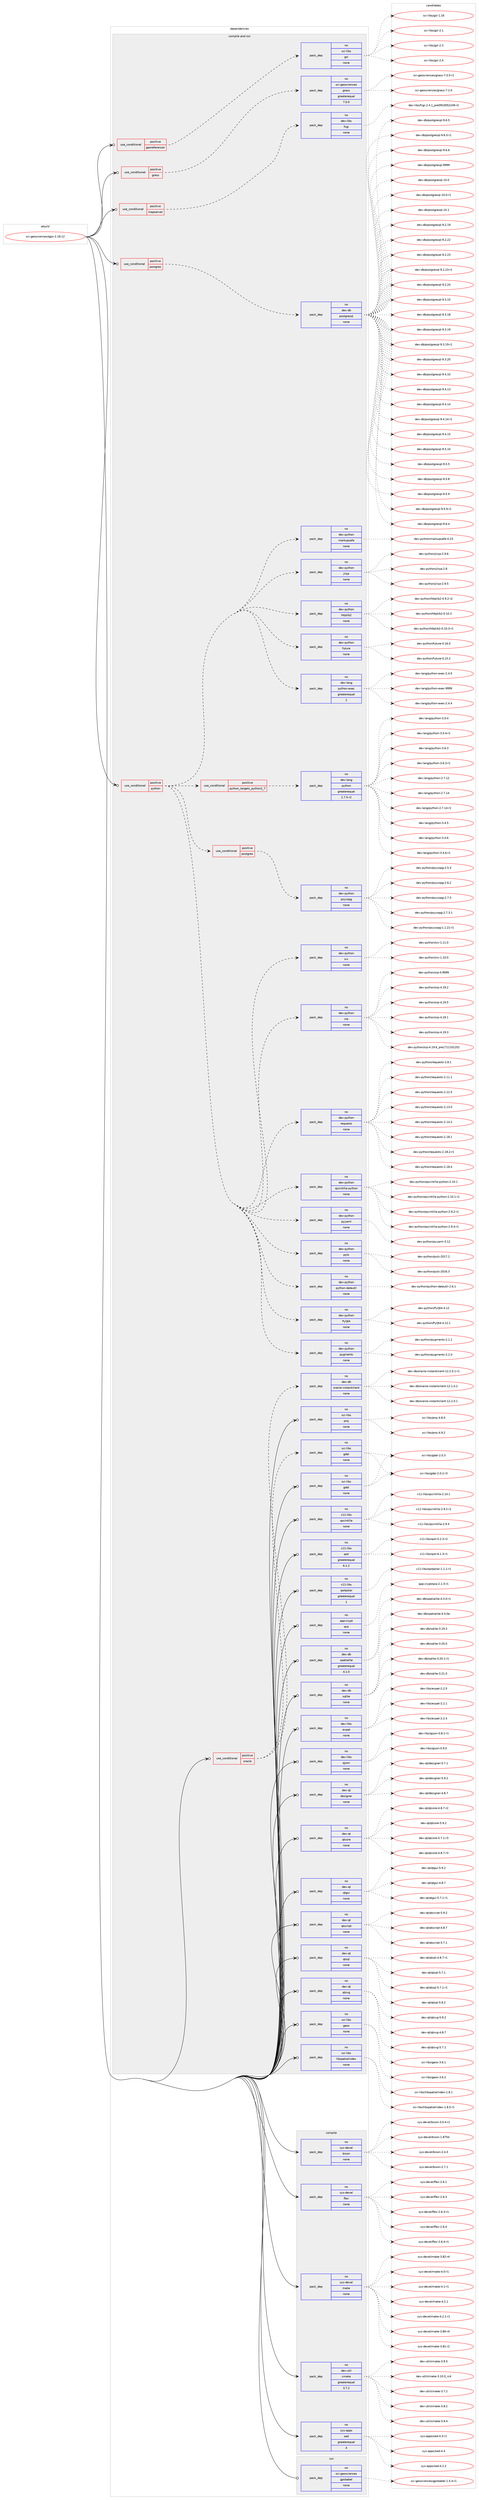 digraph prolog {

# *************
# Graph options
# *************

newrank=true;
concentrate=true;
compound=true;
graph [rankdir=LR,fontname=Helvetica,fontsize=10,ranksep=1.5];#, ranksep=2.5, nodesep=0.2];
edge  [arrowhead=vee];
node  [fontname=Helvetica,fontsize=10];

# **********
# The ebuild
# **********

subgraph cluster_leftcol {
color=gray;
rank=same;
label=<<i>ebuild</i>>;
id [label="sci-geosciences/qgis-2.18.12", color=red, width=4, href="../sci-geosciences/qgis-2.18.12.svg"];
}

# ****************
# The dependencies
# ****************

subgraph cluster_midcol {
color=gray;
label=<<i>dependencies</i>>;
subgraph cluster_compile {
fillcolor="#eeeeee";
style=filled;
label=<<i>compile</i>>;
subgraph pack1324 {
dependency1831 [label=<<TABLE BORDER="0" CELLBORDER="1" CELLSPACING="0" CELLPADDING="4" WIDTH="220"><TR><TD ROWSPAN="6" CELLPADDING="30">pack_dep</TD></TR><TR><TD WIDTH="110">no</TD></TR><TR><TD>dev-util</TD></TR><TR><TD>cmake</TD></TR><TR><TD>greaterequal</TD></TR><TR><TD>3.7.2</TD></TR></TABLE>>, shape=none, color=blue];
}
id:e -> dependency1831:w [weight=20,style="solid",arrowhead="vee"];
subgraph pack1325 {
dependency1832 [label=<<TABLE BORDER="0" CELLBORDER="1" CELLSPACING="0" CELLPADDING="4" WIDTH="220"><TR><TD ROWSPAN="6" CELLPADDING="30">pack_dep</TD></TR><TR><TD WIDTH="110">no</TD></TR><TR><TD>sys-apps</TD></TR><TR><TD>sed</TD></TR><TR><TD>greaterequal</TD></TR><TR><TD>4</TD></TR></TABLE>>, shape=none, color=blue];
}
id:e -> dependency1832:w [weight=20,style="solid",arrowhead="vee"];
subgraph pack1326 {
dependency1833 [label=<<TABLE BORDER="0" CELLBORDER="1" CELLSPACING="0" CELLPADDING="4" WIDTH="220"><TR><TD ROWSPAN="6" CELLPADDING="30">pack_dep</TD></TR><TR><TD WIDTH="110">no</TD></TR><TR><TD>sys-devel</TD></TR><TR><TD>bison</TD></TR><TR><TD>none</TD></TR><TR><TD></TD></TR></TABLE>>, shape=none, color=blue];
}
id:e -> dependency1833:w [weight=20,style="solid",arrowhead="vee"];
subgraph pack1327 {
dependency1834 [label=<<TABLE BORDER="0" CELLBORDER="1" CELLSPACING="0" CELLPADDING="4" WIDTH="220"><TR><TD ROWSPAN="6" CELLPADDING="30">pack_dep</TD></TR><TR><TD WIDTH="110">no</TD></TR><TR><TD>sys-devel</TD></TR><TR><TD>flex</TD></TR><TR><TD>none</TD></TR><TR><TD></TD></TR></TABLE>>, shape=none, color=blue];
}
id:e -> dependency1834:w [weight=20,style="solid",arrowhead="vee"];
subgraph pack1328 {
dependency1835 [label=<<TABLE BORDER="0" CELLBORDER="1" CELLSPACING="0" CELLPADDING="4" WIDTH="220"><TR><TD ROWSPAN="6" CELLPADDING="30">pack_dep</TD></TR><TR><TD WIDTH="110">no</TD></TR><TR><TD>sys-devel</TD></TR><TR><TD>make</TD></TR><TR><TD>none</TD></TR><TR><TD></TD></TR></TABLE>>, shape=none, color=blue];
}
id:e -> dependency1835:w [weight=20,style="solid",arrowhead="vee"];
}
subgraph cluster_compileandrun {
fillcolor="#eeeeee";
style=filled;
label=<<i>compile and run</i>>;
subgraph cond488 {
dependency1836 [label=<<TABLE BORDER="0" CELLBORDER="1" CELLSPACING="0" CELLPADDING="4"><TR><TD ROWSPAN="3" CELLPADDING="10">use_conditional</TD></TR><TR><TD>positive</TD></TR><TR><TD>georeferencer</TD></TR></TABLE>>, shape=none, color=red];
subgraph pack1329 {
dependency1837 [label=<<TABLE BORDER="0" CELLBORDER="1" CELLSPACING="0" CELLPADDING="4" WIDTH="220"><TR><TD ROWSPAN="6" CELLPADDING="30">pack_dep</TD></TR><TR><TD WIDTH="110">no</TD></TR><TR><TD>sci-libs</TD></TR><TR><TD>gsl</TD></TR><TR><TD>none</TD></TR><TR><TD></TD></TR></TABLE>>, shape=none, color=blue];
}
dependency1836:e -> dependency1837:w [weight=20,style="dashed",arrowhead="vee"];
}
id:e -> dependency1836:w [weight=20,style="solid",arrowhead="odotvee"];
subgraph cond489 {
dependency1838 [label=<<TABLE BORDER="0" CELLBORDER="1" CELLSPACING="0" CELLPADDING="4"><TR><TD ROWSPAN="3" CELLPADDING="10">use_conditional</TD></TR><TR><TD>positive</TD></TR><TR><TD>grass</TD></TR></TABLE>>, shape=none, color=red];
subgraph pack1330 {
dependency1839 [label=<<TABLE BORDER="0" CELLBORDER="1" CELLSPACING="0" CELLPADDING="4" WIDTH="220"><TR><TD ROWSPAN="6" CELLPADDING="30">pack_dep</TD></TR><TR><TD WIDTH="110">no</TD></TR><TR><TD>sci-geosciences</TD></TR><TR><TD>grass</TD></TR><TR><TD>greaterequal</TD></TR><TR><TD>7.0.0</TD></TR></TABLE>>, shape=none, color=blue];
}
dependency1838:e -> dependency1839:w [weight=20,style="dashed",arrowhead="vee"];
}
id:e -> dependency1838:w [weight=20,style="solid",arrowhead="odotvee"];
subgraph cond490 {
dependency1840 [label=<<TABLE BORDER="0" CELLBORDER="1" CELLSPACING="0" CELLPADDING="4"><TR><TD ROWSPAN="3" CELLPADDING="10">use_conditional</TD></TR><TR><TD>positive</TD></TR><TR><TD>mapserver</TD></TR></TABLE>>, shape=none, color=red];
subgraph pack1331 {
dependency1841 [label=<<TABLE BORDER="0" CELLBORDER="1" CELLSPACING="0" CELLPADDING="4" WIDTH="220"><TR><TD ROWSPAN="6" CELLPADDING="30">pack_dep</TD></TR><TR><TD WIDTH="110">no</TD></TR><TR><TD>dev-libs</TD></TR><TR><TD>fcgi</TD></TR><TR><TD>none</TD></TR><TR><TD></TD></TR></TABLE>>, shape=none, color=blue];
}
dependency1840:e -> dependency1841:w [weight=20,style="dashed",arrowhead="vee"];
}
id:e -> dependency1840:w [weight=20,style="solid",arrowhead="odotvee"];
subgraph cond491 {
dependency1842 [label=<<TABLE BORDER="0" CELLBORDER="1" CELLSPACING="0" CELLPADDING="4"><TR><TD ROWSPAN="3" CELLPADDING="10">use_conditional</TD></TR><TR><TD>positive</TD></TR><TR><TD>oracle</TD></TR></TABLE>>, shape=none, color=red];
subgraph pack1332 {
dependency1843 [label=<<TABLE BORDER="0" CELLBORDER="1" CELLSPACING="0" CELLPADDING="4" WIDTH="220"><TR><TD ROWSPAN="6" CELLPADDING="30">pack_dep</TD></TR><TR><TD WIDTH="110">no</TD></TR><TR><TD>dev-db</TD></TR><TR><TD>oracle-instantclient</TD></TR><TR><TD>none</TD></TR><TR><TD></TD></TR></TABLE>>, shape=none, color=blue];
}
dependency1842:e -> dependency1843:w [weight=20,style="dashed",arrowhead="vee"];
subgraph pack1333 {
dependency1844 [label=<<TABLE BORDER="0" CELLBORDER="1" CELLSPACING="0" CELLPADDING="4" WIDTH="220"><TR><TD ROWSPAN="6" CELLPADDING="30">pack_dep</TD></TR><TR><TD WIDTH="110">no</TD></TR><TR><TD>sci-libs</TD></TR><TR><TD>gdal</TD></TR><TR><TD>none</TD></TR><TR><TD></TD></TR></TABLE>>, shape=none, color=blue];
}
dependency1842:e -> dependency1844:w [weight=20,style="dashed",arrowhead="vee"];
}
id:e -> dependency1842:w [weight=20,style="solid",arrowhead="odotvee"];
subgraph cond492 {
dependency1845 [label=<<TABLE BORDER="0" CELLBORDER="1" CELLSPACING="0" CELLPADDING="4"><TR><TD ROWSPAN="3" CELLPADDING="10">use_conditional</TD></TR><TR><TD>positive</TD></TR><TR><TD>postgres</TD></TR></TABLE>>, shape=none, color=red];
subgraph pack1334 {
dependency1846 [label=<<TABLE BORDER="0" CELLBORDER="1" CELLSPACING="0" CELLPADDING="4" WIDTH="220"><TR><TD ROWSPAN="6" CELLPADDING="30">pack_dep</TD></TR><TR><TD WIDTH="110">no</TD></TR><TR><TD>dev-db</TD></TR><TR><TD>postgresql</TD></TR><TR><TD>none</TD></TR><TR><TD></TD></TR></TABLE>>, shape=none, color=blue];
}
dependency1845:e -> dependency1846:w [weight=20,style="dashed",arrowhead="vee"];
}
id:e -> dependency1845:w [weight=20,style="solid",arrowhead="odotvee"];
subgraph cond493 {
dependency1847 [label=<<TABLE BORDER="0" CELLBORDER="1" CELLSPACING="0" CELLPADDING="4"><TR><TD ROWSPAN="3" CELLPADDING="10">use_conditional</TD></TR><TR><TD>positive</TD></TR><TR><TD>python</TD></TR></TABLE>>, shape=none, color=red];
subgraph cond494 {
dependency1848 [label=<<TABLE BORDER="0" CELLBORDER="1" CELLSPACING="0" CELLPADDING="4"><TR><TD ROWSPAN="3" CELLPADDING="10">use_conditional</TD></TR><TR><TD>positive</TD></TR><TR><TD>python_targets_python2_7</TD></TR></TABLE>>, shape=none, color=red];
subgraph pack1335 {
dependency1849 [label=<<TABLE BORDER="0" CELLBORDER="1" CELLSPACING="0" CELLPADDING="4" WIDTH="220"><TR><TD ROWSPAN="6" CELLPADDING="30">pack_dep</TD></TR><TR><TD WIDTH="110">no</TD></TR><TR><TD>dev-lang</TD></TR><TR><TD>python</TD></TR><TR><TD>greaterequal</TD></TR><TR><TD>2.7.5-r2</TD></TR></TABLE>>, shape=none, color=blue];
}
dependency1848:e -> dependency1849:w [weight=20,style="dashed",arrowhead="vee"];
}
dependency1847:e -> dependency1848:w [weight=20,style="dashed",arrowhead="vee"];
subgraph pack1336 {
dependency1850 [label=<<TABLE BORDER="0" CELLBORDER="1" CELLSPACING="0" CELLPADDING="4" WIDTH="220"><TR><TD ROWSPAN="6" CELLPADDING="30">pack_dep</TD></TR><TR><TD WIDTH="110">no</TD></TR><TR><TD>dev-lang</TD></TR><TR><TD>python-exec</TD></TR><TR><TD>greaterequal</TD></TR><TR><TD>2</TD></TR></TABLE>>, shape=none, color=blue];
}
dependency1847:e -> dependency1850:w [weight=20,style="dashed",arrowhead="vee"];
subgraph pack1337 {
dependency1851 [label=<<TABLE BORDER="0" CELLBORDER="1" CELLSPACING="0" CELLPADDING="4" WIDTH="220"><TR><TD ROWSPAN="6" CELLPADDING="30">pack_dep</TD></TR><TR><TD WIDTH="110">no</TD></TR><TR><TD>dev-python</TD></TR><TR><TD>future</TD></TR><TR><TD>none</TD></TR><TR><TD></TD></TR></TABLE>>, shape=none, color=blue];
}
dependency1847:e -> dependency1851:w [weight=20,style="dashed",arrowhead="vee"];
subgraph pack1338 {
dependency1852 [label=<<TABLE BORDER="0" CELLBORDER="1" CELLSPACING="0" CELLPADDING="4" WIDTH="220"><TR><TD ROWSPAN="6" CELLPADDING="30">pack_dep</TD></TR><TR><TD WIDTH="110">no</TD></TR><TR><TD>dev-python</TD></TR><TR><TD>httplib2</TD></TR><TR><TD>none</TD></TR><TR><TD></TD></TR></TABLE>>, shape=none, color=blue];
}
dependency1847:e -> dependency1852:w [weight=20,style="dashed",arrowhead="vee"];
subgraph pack1339 {
dependency1853 [label=<<TABLE BORDER="0" CELLBORDER="1" CELLSPACING="0" CELLPADDING="4" WIDTH="220"><TR><TD ROWSPAN="6" CELLPADDING="30">pack_dep</TD></TR><TR><TD WIDTH="110">no</TD></TR><TR><TD>dev-python</TD></TR><TR><TD>jinja</TD></TR><TR><TD>none</TD></TR><TR><TD></TD></TR></TABLE>>, shape=none, color=blue];
}
dependency1847:e -> dependency1853:w [weight=20,style="dashed",arrowhead="vee"];
subgraph pack1340 {
dependency1854 [label=<<TABLE BORDER="0" CELLBORDER="1" CELLSPACING="0" CELLPADDING="4" WIDTH="220"><TR><TD ROWSPAN="6" CELLPADDING="30">pack_dep</TD></TR><TR><TD WIDTH="110">no</TD></TR><TR><TD>dev-python</TD></TR><TR><TD>markupsafe</TD></TR><TR><TD>none</TD></TR><TR><TD></TD></TR></TABLE>>, shape=none, color=blue];
}
dependency1847:e -> dependency1854:w [weight=20,style="dashed",arrowhead="vee"];
subgraph pack1341 {
dependency1855 [label=<<TABLE BORDER="0" CELLBORDER="1" CELLSPACING="0" CELLPADDING="4" WIDTH="220"><TR><TD ROWSPAN="6" CELLPADDING="30">pack_dep</TD></TR><TR><TD WIDTH="110">no</TD></TR><TR><TD>dev-python</TD></TR><TR><TD>pygments</TD></TR><TR><TD>none</TD></TR><TR><TD></TD></TR></TABLE>>, shape=none, color=blue];
}
dependency1847:e -> dependency1855:w [weight=20,style="dashed",arrowhead="vee"];
subgraph pack1342 {
dependency1856 [label=<<TABLE BORDER="0" CELLBORDER="1" CELLSPACING="0" CELLPADDING="4" WIDTH="220"><TR><TD ROWSPAN="6" CELLPADDING="30">pack_dep</TD></TR><TR><TD WIDTH="110">no</TD></TR><TR><TD>dev-python</TD></TR><TR><TD>PyQt4</TD></TR><TR><TD>none</TD></TR><TR><TD></TD></TR></TABLE>>, shape=none, color=blue];
}
dependency1847:e -> dependency1856:w [weight=20,style="dashed",arrowhead="vee"];
subgraph pack1343 {
dependency1857 [label=<<TABLE BORDER="0" CELLBORDER="1" CELLSPACING="0" CELLPADDING="4" WIDTH="220"><TR><TD ROWSPAN="6" CELLPADDING="30">pack_dep</TD></TR><TR><TD WIDTH="110">no</TD></TR><TR><TD>dev-python</TD></TR><TR><TD>python-dateutil</TD></TR><TR><TD>none</TD></TR><TR><TD></TD></TR></TABLE>>, shape=none, color=blue];
}
dependency1847:e -> dependency1857:w [weight=20,style="dashed",arrowhead="vee"];
subgraph pack1344 {
dependency1858 [label=<<TABLE BORDER="0" CELLBORDER="1" CELLSPACING="0" CELLPADDING="4" WIDTH="220"><TR><TD ROWSPAN="6" CELLPADDING="30">pack_dep</TD></TR><TR><TD WIDTH="110">no</TD></TR><TR><TD>dev-python</TD></TR><TR><TD>pytz</TD></TR><TR><TD>none</TD></TR><TR><TD></TD></TR></TABLE>>, shape=none, color=blue];
}
dependency1847:e -> dependency1858:w [weight=20,style="dashed",arrowhead="vee"];
subgraph pack1345 {
dependency1859 [label=<<TABLE BORDER="0" CELLBORDER="1" CELLSPACING="0" CELLPADDING="4" WIDTH="220"><TR><TD ROWSPAN="6" CELLPADDING="30">pack_dep</TD></TR><TR><TD WIDTH="110">no</TD></TR><TR><TD>dev-python</TD></TR><TR><TD>pyyaml</TD></TR><TR><TD>none</TD></TR><TR><TD></TD></TR></TABLE>>, shape=none, color=blue];
}
dependency1847:e -> dependency1859:w [weight=20,style="dashed",arrowhead="vee"];
subgraph pack1346 {
dependency1860 [label=<<TABLE BORDER="0" CELLBORDER="1" CELLSPACING="0" CELLPADDING="4" WIDTH="220"><TR><TD ROWSPAN="6" CELLPADDING="30">pack_dep</TD></TR><TR><TD WIDTH="110">no</TD></TR><TR><TD>dev-python</TD></TR><TR><TD>qscintilla-python</TD></TR><TR><TD>none</TD></TR><TR><TD></TD></TR></TABLE>>, shape=none, color=blue];
}
dependency1847:e -> dependency1860:w [weight=20,style="dashed",arrowhead="vee"];
subgraph pack1347 {
dependency1861 [label=<<TABLE BORDER="0" CELLBORDER="1" CELLSPACING="0" CELLPADDING="4" WIDTH="220"><TR><TD ROWSPAN="6" CELLPADDING="30">pack_dep</TD></TR><TR><TD WIDTH="110">no</TD></TR><TR><TD>dev-python</TD></TR><TR><TD>requests</TD></TR><TR><TD>none</TD></TR><TR><TD></TD></TR></TABLE>>, shape=none, color=blue];
}
dependency1847:e -> dependency1861:w [weight=20,style="dashed",arrowhead="vee"];
subgraph pack1348 {
dependency1862 [label=<<TABLE BORDER="0" CELLBORDER="1" CELLSPACING="0" CELLPADDING="4" WIDTH="220"><TR><TD ROWSPAN="6" CELLPADDING="30">pack_dep</TD></TR><TR><TD WIDTH="110">no</TD></TR><TR><TD>dev-python</TD></TR><TR><TD>sip</TD></TR><TR><TD>none</TD></TR><TR><TD></TD></TR></TABLE>>, shape=none, color=blue];
}
dependency1847:e -> dependency1862:w [weight=20,style="dashed",arrowhead="vee"];
subgraph pack1349 {
dependency1863 [label=<<TABLE BORDER="0" CELLBORDER="1" CELLSPACING="0" CELLPADDING="4" WIDTH="220"><TR><TD ROWSPAN="6" CELLPADDING="30">pack_dep</TD></TR><TR><TD WIDTH="110">no</TD></TR><TR><TD>dev-python</TD></TR><TR><TD>six</TD></TR><TR><TD>none</TD></TR><TR><TD></TD></TR></TABLE>>, shape=none, color=blue];
}
dependency1847:e -> dependency1863:w [weight=20,style="dashed",arrowhead="vee"];
subgraph cond495 {
dependency1864 [label=<<TABLE BORDER="0" CELLBORDER="1" CELLSPACING="0" CELLPADDING="4"><TR><TD ROWSPAN="3" CELLPADDING="10">use_conditional</TD></TR><TR><TD>positive</TD></TR><TR><TD>postgres</TD></TR></TABLE>>, shape=none, color=red];
subgraph pack1350 {
dependency1865 [label=<<TABLE BORDER="0" CELLBORDER="1" CELLSPACING="0" CELLPADDING="4" WIDTH="220"><TR><TD ROWSPAN="6" CELLPADDING="30">pack_dep</TD></TR><TR><TD WIDTH="110">no</TD></TR><TR><TD>dev-python</TD></TR><TR><TD>psycopg</TD></TR><TR><TD>none</TD></TR><TR><TD></TD></TR></TABLE>>, shape=none, color=blue];
}
dependency1864:e -> dependency1865:w [weight=20,style="dashed",arrowhead="vee"];
}
dependency1847:e -> dependency1864:w [weight=20,style="dashed",arrowhead="vee"];
}
id:e -> dependency1847:w [weight=20,style="solid",arrowhead="odotvee"];
subgraph pack1351 {
dependency1866 [label=<<TABLE BORDER="0" CELLBORDER="1" CELLSPACING="0" CELLPADDING="4" WIDTH="220"><TR><TD ROWSPAN="6" CELLPADDING="30">pack_dep</TD></TR><TR><TD WIDTH="110">no</TD></TR><TR><TD>app-crypt</TD></TR><TR><TD>qca</TD></TR><TR><TD>none</TD></TR><TR><TD></TD></TR></TABLE>>, shape=none, color=blue];
}
id:e -> dependency1866:w [weight=20,style="solid",arrowhead="odotvee"];
subgraph pack1352 {
dependency1867 [label=<<TABLE BORDER="0" CELLBORDER="1" CELLSPACING="0" CELLPADDING="4" WIDTH="220"><TR><TD ROWSPAN="6" CELLPADDING="30">pack_dep</TD></TR><TR><TD WIDTH="110">no</TD></TR><TR><TD>dev-db</TD></TR><TR><TD>spatialite</TD></TR><TR><TD>greaterequal</TD></TR><TR><TD>4.1.0</TD></TR></TABLE>>, shape=none, color=blue];
}
id:e -> dependency1867:w [weight=20,style="solid",arrowhead="odotvee"];
subgraph pack1353 {
dependency1868 [label=<<TABLE BORDER="0" CELLBORDER="1" CELLSPACING="0" CELLPADDING="4" WIDTH="220"><TR><TD ROWSPAN="6" CELLPADDING="30">pack_dep</TD></TR><TR><TD WIDTH="110">no</TD></TR><TR><TD>dev-db</TD></TR><TR><TD>sqlite</TD></TR><TR><TD>none</TD></TR><TR><TD></TD></TR></TABLE>>, shape=none, color=blue];
}
id:e -> dependency1868:w [weight=20,style="solid",arrowhead="odotvee"];
subgraph pack1354 {
dependency1869 [label=<<TABLE BORDER="0" CELLBORDER="1" CELLSPACING="0" CELLPADDING="4" WIDTH="220"><TR><TD ROWSPAN="6" CELLPADDING="30">pack_dep</TD></TR><TR><TD WIDTH="110">no</TD></TR><TR><TD>dev-libs</TD></TR><TR><TD>expat</TD></TR><TR><TD>none</TD></TR><TR><TD></TD></TR></TABLE>>, shape=none, color=blue];
}
id:e -> dependency1869:w [weight=20,style="solid",arrowhead="odotvee"];
subgraph pack1355 {
dependency1870 [label=<<TABLE BORDER="0" CELLBORDER="1" CELLSPACING="0" CELLPADDING="4" WIDTH="220"><TR><TD ROWSPAN="6" CELLPADDING="30">pack_dep</TD></TR><TR><TD WIDTH="110">no</TD></TR><TR><TD>dev-libs</TD></TR><TR><TD>qjson</TD></TR><TR><TD>none</TD></TR><TR><TD></TD></TR></TABLE>>, shape=none, color=blue];
}
id:e -> dependency1870:w [weight=20,style="solid",arrowhead="odotvee"];
subgraph pack1356 {
dependency1871 [label=<<TABLE BORDER="0" CELLBORDER="1" CELLSPACING="0" CELLPADDING="4" WIDTH="220"><TR><TD ROWSPAN="6" CELLPADDING="30">pack_dep</TD></TR><TR><TD WIDTH="110">no</TD></TR><TR><TD>dev-qt</TD></TR><TR><TD>designer</TD></TR><TR><TD>none</TD></TR><TR><TD></TD></TR></TABLE>>, shape=none, color=blue];
}
id:e -> dependency1871:w [weight=20,style="solid",arrowhead="odotvee"];
subgraph pack1357 {
dependency1872 [label=<<TABLE BORDER="0" CELLBORDER="1" CELLSPACING="0" CELLPADDING="4" WIDTH="220"><TR><TD ROWSPAN="6" CELLPADDING="30">pack_dep</TD></TR><TR><TD WIDTH="110">no</TD></TR><TR><TD>dev-qt</TD></TR><TR><TD>qtcore</TD></TR><TR><TD>none</TD></TR><TR><TD></TD></TR></TABLE>>, shape=none, color=blue];
}
id:e -> dependency1872:w [weight=20,style="solid",arrowhead="odotvee"];
subgraph pack1358 {
dependency1873 [label=<<TABLE BORDER="0" CELLBORDER="1" CELLSPACING="0" CELLPADDING="4" WIDTH="220"><TR><TD ROWSPAN="6" CELLPADDING="30">pack_dep</TD></TR><TR><TD WIDTH="110">no</TD></TR><TR><TD>dev-qt</TD></TR><TR><TD>qtgui</TD></TR><TR><TD>none</TD></TR><TR><TD></TD></TR></TABLE>>, shape=none, color=blue];
}
id:e -> dependency1873:w [weight=20,style="solid",arrowhead="odotvee"];
subgraph pack1359 {
dependency1874 [label=<<TABLE BORDER="0" CELLBORDER="1" CELLSPACING="0" CELLPADDING="4" WIDTH="220"><TR><TD ROWSPAN="6" CELLPADDING="30">pack_dep</TD></TR><TR><TD WIDTH="110">no</TD></TR><TR><TD>dev-qt</TD></TR><TR><TD>qtscript</TD></TR><TR><TD>none</TD></TR><TR><TD></TD></TR></TABLE>>, shape=none, color=blue];
}
id:e -> dependency1874:w [weight=20,style="solid",arrowhead="odotvee"];
subgraph pack1360 {
dependency1875 [label=<<TABLE BORDER="0" CELLBORDER="1" CELLSPACING="0" CELLPADDING="4" WIDTH="220"><TR><TD ROWSPAN="6" CELLPADDING="30">pack_dep</TD></TR><TR><TD WIDTH="110">no</TD></TR><TR><TD>dev-qt</TD></TR><TR><TD>qtsql</TD></TR><TR><TD>none</TD></TR><TR><TD></TD></TR></TABLE>>, shape=none, color=blue];
}
id:e -> dependency1875:w [weight=20,style="solid",arrowhead="odotvee"];
subgraph pack1361 {
dependency1876 [label=<<TABLE BORDER="0" CELLBORDER="1" CELLSPACING="0" CELLPADDING="4" WIDTH="220"><TR><TD ROWSPAN="6" CELLPADDING="30">pack_dep</TD></TR><TR><TD WIDTH="110">no</TD></TR><TR><TD>dev-qt</TD></TR><TR><TD>qtsvg</TD></TR><TR><TD>none</TD></TR><TR><TD></TD></TR></TABLE>>, shape=none, color=blue];
}
id:e -> dependency1876:w [weight=20,style="solid",arrowhead="odotvee"];
subgraph pack1362 {
dependency1877 [label=<<TABLE BORDER="0" CELLBORDER="1" CELLSPACING="0" CELLPADDING="4" WIDTH="220"><TR><TD ROWSPAN="6" CELLPADDING="30">pack_dep</TD></TR><TR><TD WIDTH="110">no</TD></TR><TR><TD>sci-libs</TD></TR><TR><TD>gdal</TD></TR><TR><TD>none</TD></TR><TR><TD></TD></TR></TABLE>>, shape=none, color=blue];
}
id:e -> dependency1877:w [weight=20,style="solid",arrowhead="odotvee"];
subgraph pack1363 {
dependency1878 [label=<<TABLE BORDER="0" CELLBORDER="1" CELLSPACING="0" CELLPADDING="4" WIDTH="220"><TR><TD ROWSPAN="6" CELLPADDING="30">pack_dep</TD></TR><TR><TD WIDTH="110">no</TD></TR><TR><TD>sci-libs</TD></TR><TR><TD>geos</TD></TR><TR><TD>none</TD></TR><TR><TD></TD></TR></TABLE>>, shape=none, color=blue];
}
id:e -> dependency1878:w [weight=20,style="solid",arrowhead="odotvee"];
subgraph pack1364 {
dependency1879 [label=<<TABLE BORDER="0" CELLBORDER="1" CELLSPACING="0" CELLPADDING="4" WIDTH="220"><TR><TD ROWSPAN="6" CELLPADDING="30">pack_dep</TD></TR><TR><TD WIDTH="110">no</TD></TR><TR><TD>sci-libs</TD></TR><TR><TD>libspatialindex</TD></TR><TR><TD>none</TD></TR><TR><TD></TD></TR></TABLE>>, shape=none, color=blue];
}
id:e -> dependency1879:w [weight=20,style="solid",arrowhead="odotvee"];
subgraph pack1365 {
dependency1880 [label=<<TABLE BORDER="0" CELLBORDER="1" CELLSPACING="0" CELLPADDING="4" WIDTH="220"><TR><TD ROWSPAN="6" CELLPADDING="30">pack_dep</TD></TR><TR><TD WIDTH="110">no</TD></TR><TR><TD>sci-libs</TD></TR><TR><TD>proj</TD></TR><TR><TD>none</TD></TR><TR><TD></TD></TR></TABLE>>, shape=none, color=blue];
}
id:e -> dependency1880:w [weight=20,style="solid",arrowhead="odotvee"];
subgraph pack1366 {
dependency1881 [label=<<TABLE BORDER="0" CELLBORDER="1" CELLSPACING="0" CELLPADDING="4" WIDTH="220"><TR><TD ROWSPAN="6" CELLPADDING="30">pack_dep</TD></TR><TR><TD WIDTH="110">no</TD></TR><TR><TD>x11-libs</TD></TR><TR><TD>qscintilla</TD></TR><TR><TD>none</TD></TR><TR><TD></TD></TR></TABLE>>, shape=none, color=blue];
}
id:e -> dependency1881:w [weight=20,style="solid",arrowhead="odotvee"];
subgraph pack1367 {
dependency1882 [label=<<TABLE BORDER="0" CELLBORDER="1" CELLSPACING="0" CELLPADDING="4" WIDTH="220"><TR><TD ROWSPAN="6" CELLPADDING="30">pack_dep</TD></TR><TR><TD WIDTH="110">no</TD></TR><TR><TD>x11-libs</TD></TR><TR><TD>qwt</TD></TR><TR><TD>greaterequal</TD></TR><TR><TD>6.1.2</TD></TR></TABLE>>, shape=none, color=blue];
}
id:e -> dependency1882:w [weight=20,style="solid",arrowhead="odotvee"];
subgraph pack1368 {
dependency1883 [label=<<TABLE BORDER="0" CELLBORDER="1" CELLSPACING="0" CELLPADDING="4" WIDTH="220"><TR><TD ROWSPAN="6" CELLPADDING="30">pack_dep</TD></TR><TR><TD WIDTH="110">no</TD></TR><TR><TD>x11-libs</TD></TR><TR><TD>qwtpolar</TD></TR><TR><TD>greaterequal</TD></TR><TR><TD>1</TD></TR></TABLE>>, shape=none, color=blue];
}
id:e -> dependency1883:w [weight=20,style="solid",arrowhead="odotvee"];
}
subgraph cluster_run {
fillcolor="#eeeeee";
style=filled;
label=<<i>run</i>>;
subgraph pack1369 {
dependency1884 [label=<<TABLE BORDER="0" CELLBORDER="1" CELLSPACING="0" CELLPADDING="4" WIDTH="220"><TR><TD ROWSPAN="6" CELLPADDING="30">pack_dep</TD></TR><TR><TD WIDTH="110">no</TD></TR><TR><TD>sci-geosciences</TD></TR><TR><TD>gpsbabel</TD></TR><TR><TD>none</TD></TR><TR><TD></TD></TR></TABLE>>, shape=none, color=blue];
}
id:e -> dependency1884:w [weight=20,style="solid",arrowhead="odot"];
}
}

# **************
# The candidates
# **************

subgraph cluster_choices {
rank=same;
color=gray;
label=<<i>candidates</i>>;

subgraph choice1324 {
color=black;
nodesep=1;
choice1001011184511711610510847991099710710145514649484648951149952 [label="dev-util/cmake-3.10.0_rc4", color=red, width=4,href="../dev-util/cmake-3.10.0_rc4.svg"];
choice10010111845117116105108479910997107101455146554650 [label="dev-util/cmake-3.7.2", color=red, width=4,href="../dev-util/cmake-3.7.2.svg"];
choice10010111845117116105108479910997107101455146564650 [label="dev-util/cmake-3.8.2", color=red, width=4,href="../dev-util/cmake-3.8.2.svg"];
choice10010111845117116105108479910997107101455146574652 [label="dev-util/cmake-3.9.4", color=red, width=4,href="../dev-util/cmake-3.9.4.svg"];
choice10010111845117116105108479910997107101455146574653 [label="dev-util/cmake-3.9.5", color=red, width=4,href="../dev-util/cmake-3.9.5.svg"];
dependency1831:e -> choice1001011184511711610510847991099710710145514649484648951149952:w [style=dotted,weight="100"];
dependency1831:e -> choice10010111845117116105108479910997107101455146554650:w [style=dotted,weight="100"];
dependency1831:e -> choice10010111845117116105108479910997107101455146564650:w [style=dotted,weight="100"];
dependency1831:e -> choice10010111845117116105108479910997107101455146574652:w [style=dotted,weight="100"];
dependency1831:e -> choice10010111845117116105108479910997107101455146574653:w [style=dotted,weight="100"];
}
subgraph choice1325 {
color=black;
nodesep=1;
choice115121115459711211211547115101100455246504650 [label="sys-apps/sed-4.2.2", color=red, width=4,href="../sys-apps/sed-4.2.2.svg"];
choice115121115459711211211547115101100455246514511449 [label="sys-apps/sed-4.3-r1", color=red, width=4,href="../sys-apps/sed-4.3-r1.svg"];
choice11512111545971121121154711510110045524652 [label="sys-apps/sed-4.4", color=red, width=4,href="../sys-apps/sed-4.4.svg"];
dependency1832:e -> choice115121115459711211211547115101100455246504650:w [style=dotted,weight="100"];
dependency1832:e -> choice115121115459711211211547115101100455246514511449:w [style=dotted,weight="100"];
dependency1832:e -> choice11512111545971121121154711510110045524652:w [style=dotted,weight="100"];
}
subgraph choice1326 {
color=black;
nodesep=1;
choice115121115451001011181011084798105115111110454946565553100 [label="sys-devel/bison-1.875d", color=red, width=4,href="../sys-devel/bison-1.875d.svg"];
choice115121115451001011181011084798105115111110455046524651 [label="sys-devel/bison-2.4.3", color=red, width=4,href="../sys-devel/bison-2.4.3.svg"];
choice115121115451001011181011084798105115111110455046554649 [label="sys-devel/bison-2.7.1", color=red, width=4,href="../sys-devel/bison-2.7.1.svg"];
choice1151211154510010111810110847981051151111104551464846524511449 [label="sys-devel/bison-3.0.4-r1", color=red, width=4,href="../sys-devel/bison-3.0.4-r1.svg"];
dependency1833:e -> choice115121115451001011181011084798105115111110454946565553100:w [style=dotted,weight="100"];
dependency1833:e -> choice115121115451001011181011084798105115111110455046524651:w [style=dotted,weight="100"];
dependency1833:e -> choice115121115451001011181011084798105115111110455046554649:w [style=dotted,weight="100"];
dependency1833:e -> choice1151211154510010111810110847981051151111104551464846524511449:w [style=dotted,weight="100"];
}
subgraph choice1327 {
color=black;
nodesep=1;
choice1151211154510010111810110847102108101120455046544649 [label="sys-devel/flex-2.6.1", color=red, width=4,href="../sys-devel/flex-2.6.1.svg"];
choice1151211154510010111810110847102108101120455046544651 [label="sys-devel/flex-2.6.3", color=red, width=4,href="../sys-devel/flex-2.6.3.svg"];
choice11512111545100101118101108471021081011204550465446514511449 [label="sys-devel/flex-2.6.3-r1", color=red, width=4,href="../sys-devel/flex-2.6.3-r1.svg"];
choice1151211154510010111810110847102108101120455046544652 [label="sys-devel/flex-2.6.4", color=red, width=4,href="../sys-devel/flex-2.6.4.svg"];
choice11512111545100101118101108471021081011204550465446524511449 [label="sys-devel/flex-2.6.4-r1", color=red, width=4,href="../sys-devel/flex-2.6.4-r1.svg"];
dependency1834:e -> choice1151211154510010111810110847102108101120455046544649:w [style=dotted,weight="100"];
dependency1834:e -> choice1151211154510010111810110847102108101120455046544651:w [style=dotted,weight="100"];
dependency1834:e -> choice11512111545100101118101108471021081011204550465446514511449:w [style=dotted,weight="100"];
dependency1834:e -> choice1151211154510010111810110847102108101120455046544652:w [style=dotted,weight="100"];
dependency1834:e -> choice11512111545100101118101108471021081011204550465446524511449:w [style=dotted,weight="100"];
}
subgraph choice1328 {
color=black;
nodesep=1;
choice11512111545100101118101108471099710710145514656484511452 [label="sys-devel/make-3.80-r4", color=red, width=4,href="../sys-devel/make-3.80-r4.svg"];
choice11512111545100101118101108471099710710145514656494511450 [label="sys-devel/make-3.81-r2", color=red, width=4,href="../sys-devel/make-3.81-r2.svg"];
choice11512111545100101118101108471099710710145514656504511452 [label="sys-devel/make-3.82-r4", color=red, width=4,href="../sys-devel/make-3.82-r4.svg"];
choice115121115451001011181011084710997107101455246484511449 [label="sys-devel/make-4.0-r1", color=red, width=4,href="../sys-devel/make-4.0-r1.svg"];
choice115121115451001011181011084710997107101455246494511449 [label="sys-devel/make-4.1-r1", color=red, width=4,href="../sys-devel/make-4.1-r1.svg"];
choice115121115451001011181011084710997107101455246504649 [label="sys-devel/make-4.2.1", color=red, width=4,href="../sys-devel/make-4.2.1.svg"];
choice1151211154510010111810110847109971071014552465046494511449 [label="sys-devel/make-4.2.1-r1", color=red, width=4,href="../sys-devel/make-4.2.1-r1.svg"];
dependency1835:e -> choice11512111545100101118101108471099710710145514656484511452:w [style=dotted,weight="100"];
dependency1835:e -> choice11512111545100101118101108471099710710145514656494511450:w [style=dotted,weight="100"];
dependency1835:e -> choice11512111545100101118101108471099710710145514656504511452:w [style=dotted,weight="100"];
dependency1835:e -> choice115121115451001011181011084710997107101455246484511449:w [style=dotted,weight="100"];
dependency1835:e -> choice115121115451001011181011084710997107101455246494511449:w [style=dotted,weight="100"];
dependency1835:e -> choice115121115451001011181011084710997107101455246504649:w [style=dotted,weight="100"];
dependency1835:e -> choice1151211154510010111810110847109971071014552465046494511449:w [style=dotted,weight="100"];
}
subgraph choice1329 {
color=black;
nodesep=1;
choice115991054510810598115471031151084549464954 [label="sci-libs/gsl-1.16", color=red, width=4,href="../sci-libs/gsl-1.16.svg"];
choice1159910545108105981154710311510845504649 [label="sci-libs/gsl-2.1", color=red, width=4,href="../sci-libs/gsl-2.1.svg"];
choice1159910545108105981154710311510845504651 [label="sci-libs/gsl-2.3", color=red, width=4,href="../sci-libs/gsl-2.3.svg"];
choice1159910545108105981154710311510845504652 [label="sci-libs/gsl-2.4", color=red, width=4,href="../sci-libs/gsl-2.4.svg"];
dependency1837:e -> choice115991054510810598115471031151084549464954:w [style=dotted,weight="100"];
dependency1837:e -> choice1159910545108105981154710311510845504649:w [style=dotted,weight="100"];
dependency1837:e -> choice1159910545108105981154710311510845504651:w [style=dotted,weight="100"];
dependency1837:e -> choice1159910545108105981154710311510845504652:w [style=dotted,weight="100"];
}
subgraph choice1330 {
color=black;
nodesep=1;
choice1159910545103101111115991051011109910111547103114971151154555464846534511449 [label="sci-geosciences/grass-7.0.5-r1", color=red, width=4,href="../sci-geosciences/grass-7.0.5-r1.svg"];
choice115991054510310111111599105101110991011154710311497115115455546504648 [label="sci-geosciences/grass-7.2.0", color=red, width=4,href="../sci-geosciences/grass-7.2.0.svg"];
dependency1839:e -> choice1159910545103101111115991051011109910111547103114971151154555464846534511449:w [style=dotted,weight="100"];
dependency1839:e -> choice115991054510310111111599105101110991011154710311497115115455546504648:w [style=dotted,weight="100"];
}
subgraph choice1331 {
color=black;
nodesep=1;
choice1001011184510810598115471029910310545504652464995112114101485749484853505052574511450 [label="dev-libs/fcgi-2.4.1_pre0910052249-r2", color=red, width=4,href="../dev-libs/fcgi-2.4.1_pre0910052249-r2.svg"];
dependency1841:e -> choice1001011184510810598115471029910310545504652464995112114101485749484853505052574511450:w [style=dotted,weight="100"];
}
subgraph choice1332 {
color=black;
nodesep=1;
choice1001011184510098471111149799108101451051101151169711011699108105101110116454950464946484650 [label="dev-db/oracle-instantclient-12.1.0.2", color=red, width=4,href="../dev-db/oracle-instantclient-12.1.0.2.svg"];
choice1001011184510098471111149799108101451051101151169711011699108105101110116454950465046484649 [label="dev-db/oracle-instantclient-12.2.0.1", color=red, width=4,href="../dev-db/oracle-instantclient-12.2.0.1.svg"];
choice10010111845100984711111497991081014510511011511697110116991081051011101164549504650464846494511449 [label="dev-db/oracle-instantclient-12.2.0.1-r1", color=red, width=4,href="../dev-db/oracle-instantclient-12.2.0.1-r1.svg"];
dependency1843:e -> choice1001011184510098471111149799108101451051101151169711011699108105101110116454950464946484650:w [style=dotted,weight="100"];
dependency1843:e -> choice1001011184510098471111149799108101451051101151169711011699108105101110116454950465046484649:w [style=dotted,weight="100"];
dependency1843:e -> choice10010111845100984711111497991081014510511011511697110116991081051011101164549504650464846494511449:w [style=dotted,weight="100"];
}
subgraph choice1333 {
color=black;
nodesep=1;
choice11599105451081059811547103100971084550464846504511451 [label="sci-libs/gdal-2.0.2-r3", color=red, width=4,href="../sci-libs/gdal-2.0.2-r3.svg"];
choice1159910545108105981154710310097108455046484651 [label="sci-libs/gdal-2.0.3", color=red, width=4,href="../sci-libs/gdal-2.0.3.svg"];
dependency1844:e -> choice11599105451081059811547103100971084550464846504511451:w [style=dotted,weight="100"];
dependency1844:e -> choice1159910545108105981154710310097108455046484651:w [style=dotted,weight="100"];
}
subgraph choice1334 {
color=black;
nodesep=1;
choice1001011184510098471121111151161031141011151131084549484648 [label="dev-db/postgresql-10.0", color=red, width=4,href="../dev-db/postgresql-10.0.svg"];
choice10010111845100984711211111511610311410111511310845494846484511449 [label="dev-db/postgresql-10.0-r1", color=red, width=4,href="../dev-db/postgresql-10.0-r1.svg"];
choice1001011184510098471121111151161031141011151131084549484649 [label="dev-db/postgresql-10.1", color=red, width=4,href="../dev-db/postgresql-10.1.svg"];
choice10010111845100984711211111511610311410111511310845574650464957 [label="dev-db/postgresql-9.2.19", color=red, width=4,href="../dev-db/postgresql-9.2.19.svg"];
choice10010111845100984711211111511610311410111511310845574650465050 [label="dev-db/postgresql-9.2.22", color=red, width=4,href="../dev-db/postgresql-9.2.22.svg"];
choice10010111845100984711211111511610311410111511310845574650465051 [label="dev-db/postgresql-9.2.23", color=red, width=4,href="../dev-db/postgresql-9.2.23.svg"];
choice100101118451009847112111115116103114101115113108455746504650514511449 [label="dev-db/postgresql-9.2.23-r1", color=red, width=4,href="../dev-db/postgresql-9.2.23-r1.svg"];
choice10010111845100984711211111511610311410111511310845574650465052 [label="dev-db/postgresql-9.2.24", color=red, width=4,href="../dev-db/postgresql-9.2.24.svg"];
choice10010111845100984711211111511610311410111511310845574651464953 [label="dev-db/postgresql-9.3.15", color=red, width=4,href="../dev-db/postgresql-9.3.15.svg"];
choice10010111845100984711211111511610311410111511310845574651464956 [label="dev-db/postgresql-9.3.18", color=red, width=4,href="../dev-db/postgresql-9.3.18.svg"];
choice10010111845100984711211111511610311410111511310845574651464957 [label="dev-db/postgresql-9.3.19", color=red, width=4,href="../dev-db/postgresql-9.3.19.svg"];
choice100101118451009847112111115116103114101115113108455746514649574511449 [label="dev-db/postgresql-9.3.19-r1", color=red, width=4,href="../dev-db/postgresql-9.3.19-r1.svg"];
choice10010111845100984711211111511610311410111511310845574651465048 [label="dev-db/postgresql-9.3.20", color=red, width=4,href="../dev-db/postgresql-9.3.20.svg"];
choice10010111845100984711211111511610311410111511310845574652464948 [label="dev-db/postgresql-9.4.10", color=red, width=4,href="../dev-db/postgresql-9.4.10.svg"];
choice10010111845100984711211111511610311410111511310845574652464951 [label="dev-db/postgresql-9.4.13", color=red, width=4,href="../dev-db/postgresql-9.4.13.svg"];
choice10010111845100984711211111511610311410111511310845574652464952 [label="dev-db/postgresql-9.4.14", color=red, width=4,href="../dev-db/postgresql-9.4.14.svg"];
choice100101118451009847112111115116103114101115113108455746524649524511449 [label="dev-db/postgresql-9.4.14-r1", color=red, width=4,href="../dev-db/postgresql-9.4.14-r1.svg"];
choice10010111845100984711211111511610311410111511310845574652464953 [label="dev-db/postgresql-9.4.15", color=red, width=4,href="../dev-db/postgresql-9.4.15.svg"];
choice10010111845100984711211111511610311410111511310845574653464948 [label="dev-db/postgresql-9.5.10", color=red, width=4,href="../dev-db/postgresql-9.5.10.svg"];
choice100101118451009847112111115116103114101115113108455746534653 [label="dev-db/postgresql-9.5.5", color=red, width=4,href="../dev-db/postgresql-9.5.5.svg"];
choice100101118451009847112111115116103114101115113108455746534656 [label="dev-db/postgresql-9.5.8", color=red, width=4,href="../dev-db/postgresql-9.5.8.svg"];
choice100101118451009847112111115116103114101115113108455746534657 [label="dev-db/postgresql-9.5.9", color=red, width=4,href="../dev-db/postgresql-9.5.9.svg"];
choice1001011184510098471121111151161031141011151131084557465346574511449 [label="dev-db/postgresql-9.5.9-r1", color=red, width=4,href="../dev-db/postgresql-9.5.9-r1.svg"];
choice100101118451009847112111115116103114101115113108455746544652 [label="dev-db/postgresql-9.6.4", color=red, width=4,href="../dev-db/postgresql-9.6.4.svg"];
choice100101118451009847112111115116103114101115113108455746544653 [label="dev-db/postgresql-9.6.5", color=red, width=4,href="../dev-db/postgresql-9.6.5.svg"];
choice1001011184510098471121111151161031141011151131084557465446534511449 [label="dev-db/postgresql-9.6.5-r1", color=red, width=4,href="../dev-db/postgresql-9.6.5-r1.svg"];
choice100101118451009847112111115116103114101115113108455746544654 [label="dev-db/postgresql-9.6.6", color=red, width=4,href="../dev-db/postgresql-9.6.6.svg"];
choice1001011184510098471121111151161031141011151131084557575757 [label="dev-db/postgresql-9999", color=red, width=4,href="../dev-db/postgresql-9999.svg"];
dependency1846:e -> choice1001011184510098471121111151161031141011151131084549484648:w [style=dotted,weight="100"];
dependency1846:e -> choice10010111845100984711211111511610311410111511310845494846484511449:w [style=dotted,weight="100"];
dependency1846:e -> choice1001011184510098471121111151161031141011151131084549484649:w [style=dotted,weight="100"];
dependency1846:e -> choice10010111845100984711211111511610311410111511310845574650464957:w [style=dotted,weight="100"];
dependency1846:e -> choice10010111845100984711211111511610311410111511310845574650465050:w [style=dotted,weight="100"];
dependency1846:e -> choice10010111845100984711211111511610311410111511310845574650465051:w [style=dotted,weight="100"];
dependency1846:e -> choice100101118451009847112111115116103114101115113108455746504650514511449:w [style=dotted,weight="100"];
dependency1846:e -> choice10010111845100984711211111511610311410111511310845574650465052:w [style=dotted,weight="100"];
dependency1846:e -> choice10010111845100984711211111511610311410111511310845574651464953:w [style=dotted,weight="100"];
dependency1846:e -> choice10010111845100984711211111511610311410111511310845574651464956:w [style=dotted,weight="100"];
dependency1846:e -> choice10010111845100984711211111511610311410111511310845574651464957:w [style=dotted,weight="100"];
dependency1846:e -> choice100101118451009847112111115116103114101115113108455746514649574511449:w [style=dotted,weight="100"];
dependency1846:e -> choice10010111845100984711211111511610311410111511310845574651465048:w [style=dotted,weight="100"];
dependency1846:e -> choice10010111845100984711211111511610311410111511310845574652464948:w [style=dotted,weight="100"];
dependency1846:e -> choice10010111845100984711211111511610311410111511310845574652464951:w [style=dotted,weight="100"];
dependency1846:e -> choice10010111845100984711211111511610311410111511310845574652464952:w [style=dotted,weight="100"];
dependency1846:e -> choice100101118451009847112111115116103114101115113108455746524649524511449:w [style=dotted,weight="100"];
dependency1846:e -> choice10010111845100984711211111511610311410111511310845574652464953:w [style=dotted,weight="100"];
dependency1846:e -> choice10010111845100984711211111511610311410111511310845574653464948:w [style=dotted,weight="100"];
dependency1846:e -> choice100101118451009847112111115116103114101115113108455746534653:w [style=dotted,weight="100"];
dependency1846:e -> choice100101118451009847112111115116103114101115113108455746534656:w [style=dotted,weight="100"];
dependency1846:e -> choice100101118451009847112111115116103114101115113108455746534657:w [style=dotted,weight="100"];
dependency1846:e -> choice1001011184510098471121111151161031141011151131084557465346574511449:w [style=dotted,weight="100"];
dependency1846:e -> choice100101118451009847112111115116103114101115113108455746544652:w [style=dotted,weight="100"];
dependency1846:e -> choice100101118451009847112111115116103114101115113108455746544653:w [style=dotted,weight="100"];
dependency1846:e -> choice1001011184510098471121111151161031141011151131084557465446534511449:w [style=dotted,weight="100"];
dependency1846:e -> choice100101118451009847112111115116103114101115113108455746544654:w [style=dotted,weight="100"];
dependency1846:e -> choice1001011184510098471121111151161031141011151131084557575757:w [style=dotted,weight="100"];
}
subgraph choice1335 {
color=black;
nodesep=1;
choice10010111845108971101034711212111610411111045504655464950 [label="dev-lang/python-2.7.12", color=red, width=4,href="../dev-lang/python-2.7.12.svg"];
choice10010111845108971101034711212111610411111045504655464952 [label="dev-lang/python-2.7.14", color=red, width=4,href="../dev-lang/python-2.7.14.svg"];
choice100101118451089711010347112121116104111110455046554649524511449 [label="dev-lang/python-2.7.14-r1", color=red, width=4,href="../dev-lang/python-2.7.14-r1.svg"];
choice100101118451089711010347112121116104111110455146524653 [label="dev-lang/python-3.4.5", color=red, width=4,href="../dev-lang/python-3.4.5.svg"];
choice100101118451089711010347112121116104111110455146524654 [label="dev-lang/python-3.4.6", color=red, width=4,href="../dev-lang/python-3.4.6.svg"];
choice1001011184510897110103471121211161041111104551465246544511449 [label="dev-lang/python-3.4.6-r1", color=red, width=4,href="../dev-lang/python-3.4.6-r1.svg"];
choice100101118451089711010347112121116104111110455146534652 [label="dev-lang/python-3.5.4", color=red, width=4,href="../dev-lang/python-3.5.4.svg"];
choice1001011184510897110103471121211161041111104551465346524511449 [label="dev-lang/python-3.5.4-r1", color=red, width=4,href="../dev-lang/python-3.5.4-r1.svg"];
choice100101118451089711010347112121116104111110455146544651 [label="dev-lang/python-3.6.3", color=red, width=4,href="../dev-lang/python-3.6.3.svg"];
choice1001011184510897110103471121211161041111104551465446514511449 [label="dev-lang/python-3.6.3-r1", color=red, width=4,href="../dev-lang/python-3.6.3-r1.svg"];
dependency1849:e -> choice10010111845108971101034711212111610411111045504655464950:w [style=dotted,weight="100"];
dependency1849:e -> choice10010111845108971101034711212111610411111045504655464952:w [style=dotted,weight="100"];
dependency1849:e -> choice100101118451089711010347112121116104111110455046554649524511449:w [style=dotted,weight="100"];
dependency1849:e -> choice100101118451089711010347112121116104111110455146524653:w [style=dotted,weight="100"];
dependency1849:e -> choice100101118451089711010347112121116104111110455146524654:w [style=dotted,weight="100"];
dependency1849:e -> choice1001011184510897110103471121211161041111104551465246544511449:w [style=dotted,weight="100"];
dependency1849:e -> choice100101118451089711010347112121116104111110455146534652:w [style=dotted,weight="100"];
dependency1849:e -> choice1001011184510897110103471121211161041111104551465346524511449:w [style=dotted,weight="100"];
dependency1849:e -> choice100101118451089711010347112121116104111110455146544651:w [style=dotted,weight="100"];
dependency1849:e -> choice1001011184510897110103471121211161041111104551465446514511449:w [style=dotted,weight="100"];
}
subgraph choice1336 {
color=black;
nodesep=1;
choice1001011184510897110103471121211161041111104510112010199455046524652 [label="dev-lang/python-exec-2.4.4", color=red, width=4,href="../dev-lang/python-exec-2.4.4.svg"];
choice1001011184510897110103471121211161041111104510112010199455046524653 [label="dev-lang/python-exec-2.4.5", color=red, width=4,href="../dev-lang/python-exec-2.4.5.svg"];
choice10010111845108971101034711212111610411111045101120101994557575757 [label="dev-lang/python-exec-9999", color=red, width=4,href="../dev-lang/python-exec-9999.svg"];
dependency1850:e -> choice1001011184510897110103471121211161041111104510112010199455046524652:w [style=dotted,weight="100"];
dependency1850:e -> choice1001011184510897110103471121211161041111104510112010199455046524653:w [style=dotted,weight="100"];
dependency1850:e -> choice10010111845108971101034711212111610411111045101120101994557575757:w [style=dotted,weight="100"];
}
subgraph choice1337 {
color=black;
nodesep=1;
choice100101118451121211161041111104710211711611711410145484649534650 [label="dev-python/future-0.15.2", color=red, width=4,href="../dev-python/future-0.15.2.svg"];
choice100101118451121211161041111104710211711611711410145484649544648 [label="dev-python/future-0.16.0", color=red, width=4,href="../dev-python/future-0.16.0.svg"];
dependency1851:e -> choice100101118451121211161041111104710211711611711410145484649534650:w [style=dotted,weight="100"];
dependency1851:e -> choice100101118451121211161041111104710211711611711410145484649544648:w [style=dotted,weight="100"];
}
subgraph choice1338 {
color=black;
nodesep=1;
choice1001011184511212111610411111047104116116112108105985045484649484651 [label="dev-python/httplib2-0.10.3", color=red, width=4,href="../dev-python/httplib2-0.10.3.svg"];
choice10010111845112121116104111110471041161161121081059850454846494846514511449 [label="dev-python/httplib2-0.10.3-r1", color=red, width=4,href="../dev-python/httplib2-0.10.3-r1.svg"];
choice100101118451121211161041111104710411611611210810598504548465746504511450 [label="dev-python/httplib2-0.9.2-r2", color=red, width=4,href="../dev-python/httplib2-0.9.2-r2.svg"];
dependency1852:e -> choice1001011184511212111610411111047104116116112108105985045484649484651:w [style=dotted,weight="100"];
dependency1852:e -> choice10010111845112121116104111110471041161161121081059850454846494846514511449:w [style=dotted,weight="100"];
dependency1852:e -> choice100101118451121211161041111104710411611611210810598504548465746504511450:w [style=dotted,weight="100"];
}
subgraph choice1339 {
color=black;
nodesep=1;
choice10010111845112121116104111110471061051101069745504656 [label="dev-python/jinja-2.8", color=red, width=4,href="../dev-python/jinja-2.8.svg"];
choice100101118451121211161041111104710610511010697455046574653 [label="dev-python/jinja-2.9.5", color=red, width=4,href="../dev-python/jinja-2.9.5.svg"];
choice100101118451121211161041111104710610511010697455046574654 [label="dev-python/jinja-2.9.6", color=red, width=4,href="../dev-python/jinja-2.9.6.svg"];
dependency1853:e -> choice10010111845112121116104111110471061051101069745504656:w [style=dotted,weight="100"];
dependency1853:e -> choice100101118451121211161041111104710610511010697455046574653:w [style=dotted,weight="100"];
dependency1853:e -> choice100101118451121211161041111104710610511010697455046574654:w [style=dotted,weight="100"];
}
subgraph choice1340 {
color=black;
nodesep=1;
choice100101118451121211161041111104710997114107117112115971021014548465051 [label="dev-python/markupsafe-0.23", color=red, width=4,href="../dev-python/markupsafe-0.23.svg"];
dependency1854:e -> choice100101118451121211161041111104710997114107117112115971021014548465051:w [style=dotted,weight="100"];
}
subgraph choice1341 {
color=black;
nodesep=1;
choice1001011184511212111610411111047112121103109101110116115455046494649 [label="dev-python/pygments-2.1.1", color=red, width=4,href="../dev-python/pygments-2.1.1.svg"];
choice1001011184511212111610411111047112121103109101110116115455046504648 [label="dev-python/pygments-2.2.0", color=red, width=4,href="../dev-python/pygments-2.2.0.svg"];
dependency1855:e -> choice1001011184511212111610411111047112121103109101110116115455046494649:w [style=dotted,weight="100"];
dependency1855:e -> choice1001011184511212111610411111047112121103109101110116115455046504648:w [style=dotted,weight="100"];
}
subgraph choice1342 {
color=black;
nodesep=1;
choice10010111845112121116104111110478012181116524552464950 [label="dev-python/PyQt4-4.12", color=red, width=4,href="../dev-python/PyQt4-4.12.svg"];
choice100101118451121211161041111104780121811165245524649504649 [label="dev-python/PyQt4-4.12.1", color=red, width=4,href="../dev-python/PyQt4-4.12.1.svg"];
dependency1856:e -> choice10010111845112121116104111110478012181116524552464950:w [style=dotted,weight="100"];
dependency1856:e -> choice100101118451121211161041111104780121811165245524649504649:w [style=dotted,weight="100"];
}
subgraph choice1343 {
color=black;
nodesep=1;
choice10010111845112121116104111110471121211161041111104510097116101117116105108455046544649 [label="dev-python/python-dateutil-2.6.1", color=red, width=4,href="../dev-python/python-dateutil-2.6.1.svg"];
dependency1857:e -> choice10010111845112121116104111110471121211161041111104510097116101117116105108455046544649:w [style=dotted,weight="100"];
}
subgraph choice1344 {
color=black;
nodesep=1;
choice100101118451121211161041111104711212111612245504849544651 [label="dev-python/pytz-2016.3", color=red, width=4,href="../dev-python/pytz-2016.3.svg"];
choice100101118451121211161041111104711212111612245504849554650 [label="dev-python/pytz-2017.2", color=red, width=4,href="../dev-python/pytz-2017.2.svg"];
dependency1858:e -> choice100101118451121211161041111104711212111612245504849544651:w [style=dotted,weight="100"];
dependency1858:e -> choice100101118451121211161041111104711212111612245504849554650:w [style=dotted,weight="100"];
}
subgraph choice1345 {
color=black;
nodesep=1;
choice1001011184511212111610411111047112121121971091084551464950 [label="dev-python/pyyaml-3.12", color=red, width=4,href="../dev-python/pyyaml-3.12.svg"];
dependency1859:e -> choice1001011184511212111610411111047112121121971091084551464950:w [style=dotted,weight="100"];
}
subgraph choice1346 {
color=black;
nodesep=1;
choice100101118451121211161041111104711311599105110116105108108974511212111610411111045504649484649 [label="dev-python/qscintilla-python-2.10.1", color=red, width=4,href="../dev-python/qscintilla-python-2.10.1.svg"];
choice1001011184511212111610411111047113115991051101161051081089745112121116104111110455046494846494511449 [label="dev-python/qscintilla-python-2.10.1-r1", color=red, width=4,href="../dev-python/qscintilla-python-2.10.1-r1.svg"];
choice10010111845112121116104111110471131159910511011610510810897451121211161041111104550465746504511449 [label="dev-python/qscintilla-python-2.9.2-r1", color=red, width=4,href="../dev-python/qscintilla-python-2.9.2-r1.svg"];
choice10010111845112121116104111110471131159910511011610510810897451121211161041111104550465746524511449 [label="dev-python/qscintilla-python-2.9.4-r1", color=red, width=4,href="../dev-python/qscintilla-python-2.9.4-r1.svg"];
dependency1860:e -> choice100101118451121211161041111104711311599105110116105108108974511212111610411111045504649484649:w [style=dotted,weight="100"];
dependency1860:e -> choice1001011184511212111610411111047113115991051101161051081089745112121116104111110455046494846494511449:w [style=dotted,weight="100"];
dependency1860:e -> choice10010111845112121116104111110471131159910511011610510810897451121211161041111104550465746504511449:w [style=dotted,weight="100"];
dependency1860:e -> choice10010111845112121116104111110471131159910511011610510810897451121211161041111104550465746524511449:w [style=dotted,weight="100"];
}
subgraph choice1347 {
color=black;
nodesep=1;
choice100101118451121211161041111104711410111311710111511611545504649494649 [label="dev-python/requests-2.11.1", color=red, width=4,href="../dev-python/requests-2.11.1.svg"];
choice100101118451121211161041111104711410111311710111511611545504649504653 [label="dev-python/requests-2.12.5", color=red, width=4,href="../dev-python/requests-2.12.5.svg"];
choice100101118451121211161041111104711410111311710111511611545504649514648 [label="dev-python/requests-2.13.0", color=red, width=4,href="../dev-python/requests-2.13.0.svg"];
choice100101118451121211161041111104711410111311710111511611545504649524650 [label="dev-python/requests-2.14.2", color=red, width=4,href="../dev-python/requests-2.14.2.svg"];
choice100101118451121211161041111104711410111311710111511611545504649564649 [label="dev-python/requests-2.18.1", color=red, width=4,href="../dev-python/requests-2.18.1.svg"];
choice1001011184511212111610411111047114101113117101115116115455046495646504511449 [label="dev-python/requests-2.18.2-r1", color=red, width=4,href="../dev-python/requests-2.18.2-r1.svg"];
choice100101118451121211161041111104711410111311710111511611545504649564652 [label="dev-python/requests-2.18.4", color=red, width=4,href="../dev-python/requests-2.18.4.svg"];
choice1001011184511212111610411111047114101113117101115116115455046564649 [label="dev-python/requests-2.8.1", color=red, width=4,href="../dev-python/requests-2.8.1.svg"];
dependency1861:e -> choice100101118451121211161041111104711410111311710111511611545504649494649:w [style=dotted,weight="100"];
dependency1861:e -> choice100101118451121211161041111104711410111311710111511611545504649504653:w [style=dotted,weight="100"];
dependency1861:e -> choice100101118451121211161041111104711410111311710111511611545504649514648:w [style=dotted,weight="100"];
dependency1861:e -> choice100101118451121211161041111104711410111311710111511611545504649524650:w [style=dotted,weight="100"];
dependency1861:e -> choice100101118451121211161041111104711410111311710111511611545504649564649:w [style=dotted,weight="100"];
dependency1861:e -> choice1001011184511212111610411111047114101113117101115116115455046495646504511449:w [style=dotted,weight="100"];
dependency1861:e -> choice100101118451121211161041111104711410111311710111511611545504649564652:w [style=dotted,weight="100"];
dependency1861:e -> choice1001011184511212111610411111047114101113117101115116115455046564649:w [style=dotted,weight="100"];
}
subgraph choice1348 {
color=black;
nodesep=1;
choice100101118451121211161041111104711510511245524649574650 [label="dev-python/sip-4.19.2", color=red, width=4,href="../dev-python/sip-4.19.2.svg"];
choice100101118451121211161041111104711510511245524649574653 [label="dev-python/sip-4.19.5", color=red, width=4,href="../dev-python/sip-4.19.5.svg"];
choice100101118451121211161041111104711510511245524649574649 [label="dev-python/sip-4.19.1", color=red, width=4,href="../dev-python/sip-4.19.1.svg"];
choice100101118451121211161041111104711510511245524649574651 [label="dev-python/sip-4.19.3", color=red, width=4,href="../dev-python/sip-4.19.3.svg"];
choice1001011184511212111610411111047115105112455246495746549511211410149554949494849505350 [label="dev-python/sip-4.19.6_pre1711101252", color=red, width=4,href="../dev-python/sip-4.19.6_pre1711101252.svg"];
choice100101118451121211161041111104711510511245524657575757 [label="dev-python/sip-4.9999", color=red, width=4,href="../dev-python/sip-4.9999.svg"];
dependency1862:e -> choice100101118451121211161041111104711510511245524649574650:w [style=dotted,weight="100"];
dependency1862:e -> choice100101118451121211161041111104711510511245524649574653:w [style=dotted,weight="100"];
dependency1862:e -> choice100101118451121211161041111104711510511245524649574649:w [style=dotted,weight="100"];
dependency1862:e -> choice100101118451121211161041111104711510511245524649574651:w [style=dotted,weight="100"];
dependency1862:e -> choice1001011184511212111610411111047115105112455246495746549511211410149554949494849505350:w [style=dotted,weight="100"];
dependency1862:e -> choice100101118451121211161041111104711510511245524657575757:w [style=dotted,weight="100"];
}
subgraph choice1349 {
color=black;
nodesep=1;
choice100101118451121211161041111104711510512045494649484648 [label="dev-python/six-1.10.0", color=red, width=4,href="../dev-python/six-1.10.0.svg"];
choice100101118451121211161041111104711510512045494649494648 [label="dev-python/six-1.11.0", color=red, width=4,href="../dev-python/six-1.11.0.svg"];
dependency1863:e -> choice100101118451121211161041111104711510512045494649484648:w [style=dotted,weight="100"];
dependency1863:e -> choice100101118451121211161041111104711510512045494649494648:w [style=dotted,weight="100"];
}
subgraph choice1350 {
color=black;
nodesep=1;
choice100101118451121211161041111104711211512199111112103454946494650494511449 [label="dev-python/psycopg-1.1.21-r1", color=red, width=4,href="../dev-python/psycopg-1.1.21-r1.svg"];
choice100101118451121211161041111104711211512199111112103455046534651 [label="dev-python/psycopg-2.5.3", color=red, width=4,href="../dev-python/psycopg-2.5.3.svg"];
choice100101118451121211161041111104711211512199111112103455046544650 [label="dev-python/psycopg-2.6.2", color=red, width=4,href="../dev-python/psycopg-2.6.2.svg"];
choice100101118451121211161041111104711211512199111112103455046554651 [label="dev-python/psycopg-2.7.3", color=red, width=4,href="../dev-python/psycopg-2.7.3.svg"];
choice1001011184511212111610411111047112115121991111121034550465546514649 [label="dev-python/psycopg-2.7.3.1", color=red, width=4,href="../dev-python/psycopg-2.7.3.1.svg"];
dependency1865:e -> choice100101118451121211161041111104711211512199111112103454946494650494511449:w [style=dotted,weight="100"];
dependency1865:e -> choice100101118451121211161041111104711211512199111112103455046534651:w [style=dotted,weight="100"];
dependency1865:e -> choice100101118451121211161041111104711211512199111112103455046544650:w [style=dotted,weight="100"];
dependency1865:e -> choice100101118451121211161041111104711211512199111112103455046554651:w [style=dotted,weight="100"];
dependency1865:e -> choice1001011184511212111610411111047112115121991111121034550465546514649:w [style=dotted,weight="100"];
}
subgraph choice1351 {
color=black;
nodesep=1;
choice9711211245991141211121164711399974550464946514511449 [label="app-crypt/qca-2.1.3-r1", color=red, width=4,href="../app-crypt/qca-2.1.3-r1.svg"];
dependency1866:e -> choice9711211245991141211121164711399974550464946514511449:w [style=dotted,weight="100"];
}
subgraph choice1352 {
color=black;
nodesep=1;
choice10010111845100984711511297116105971081051161014552465146484511449 [label="dev-db/spatialite-4.3.0-r1", color=red, width=4,href="../dev-db/spatialite-4.3.0-r1.svg"];
choice100101118451009847115112971161059710810511610145524651464897 [label="dev-db/spatialite-4.3.0a", color=red, width=4,href="../dev-db/spatialite-4.3.0a.svg"];
dependency1867:e -> choice10010111845100984711511297116105971081051161014552465146484511449:w [style=dotted,weight="100"];
dependency1867:e -> choice100101118451009847115112971161059710810511610145524651464897:w [style=dotted,weight="100"];
}
subgraph choice1353 {
color=black;
nodesep=1;
choice10010111845100984711511310810511610145514649574651 [label="dev-db/sqlite-3.19.3", color=red, width=4,href="../dev-db/sqlite-3.19.3.svg"];
choice10010111845100984711511310810511610145514650484648 [label="dev-db/sqlite-3.20.0", color=red, width=4,href="../dev-db/sqlite-3.20.0.svg"];
choice100101118451009847115113108105116101455146504846494511449 [label="dev-db/sqlite-3.20.1-r1", color=red, width=4,href="../dev-db/sqlite-3.20.1-r1.svg"];
choice10010111845100984711511310810511610145514650494648 [label="dev-db/sqlite-3.21.0", color=red, width=4,href="../dev-db/sqlite-3.21.0.svg"];
dependency1868:e -> choice10010111845100984711511310810511610145514649574651:w [style=dotted,weight="100"];
dependency1868:e -> choice10010111845100984711511310810511610145514650484648:w [style=dotted,weight="100"];
dependency1868:e -> choice100101118451009847115113108105116101455146504846494511449:w [style=dotted,weight="100"];
dependency1868:e -> choice10010111845100984711511310810511610145514650494648:w [style=dotted,weight="100"];
}
subgraph choice1354 {
color=black;
nodesep=1;
choice10010111845108105981154710112011297116455046504649 [label="dev-libs/expat-2.2.1", color=red, width=4,href="../dev-libs/expat-2.2.1.svg"];
choice10010111845108105981154710112011297116455046504652 [label="dev-libs/expat-2.2.4", color=red, width=4,href="../dev-libs/expat-2.2.4.svg"];
choice10010111845108105981154710112011297116455046504653 [label="dev-libs/expat-2.2.5", color=red, width=4,href="../dev-libs/expat-2.2.5.svg"];
dependency1869:e -> choice10010111845108105981154710112011297116455046504649:w [style=dotted,weight="100"];
dependency1869:e -> choice10010111845108105981154710112011297116455046504652:w [style=dotted,weight="100"];
dependency1869:e -> choice10010111845108105981154710112011297116455046504653:w [style=dotted,weight="100"];
}
subgraph choice1355 {
color=black;
nodesep=1;
choice1001011184510810598115471131061151111104548465646494511449 [label="dev-libs/qjson-0.8.1-r1", color=red, width=4,href="../dev-libs/qjson-0.8.1-r1.svg"];
choice100101118451081059811547113106115111110454846574648 [label="dev-libs/qjson-0.9.0", color=red, width=4,href="../dev-libs/qjson-0.9.0.svg"];
dependency1870:e -> choice1001011184510810598115471131061151111104548465646494511449:w [style=dotted,weight="100"];
dependency1870:e -> choice100101118451081059811547113106115111110454846574648:w [style=dotted,weight="100"];
}
subgraph choice1356 {
color=black;
nodesep=1;
choice1001011184511311647100101115105103110101114455246564655 [label="dev-qt/designer-4.8.7", color=red, width=4,href="../dev-qt/designer-4.8.7.svg"];
choice1001011184511311647100101115105103110101114455346554649 [label="dev-qt/designer-5.7.1", color=red, width=4,href="../dev-qt/designer-5.7.1.svg"];
choice1001011184511311647100101115105103110101114455346574650 [label="dev-qt/designer-5.9.2", color=red, width=4,href="../dev-qt/designer-5.9.2.svg"];
dependency1871:e -> choice1001011184511311647100101115105103110101114455246564655:w [style=dotted,weight="100"];
dependency1871:e -> choice1001011184511311647100101115105103110101114455346554649:w [style=dotted,weight="100"];
dependency1871:e -> choice1001011184511311647100101115105103110101114455346574650:w [style=dotted,weight="100"];
}
subgraph choice1357 {
color=black;
nodesep=1;
choice1001011184511311647113116991111141014552465646554511450 [label="dev-qt/qtcore-4.8.7-r2", color=red, width=4,href="../dev-qt/qtcore-4.8.7-r2.svg"];
choice1001011184511311647113116991111141014552465646554511451 [label="dev-qt/qtcore-4.8.7-r3", color=red, width=4,href="../dev-qt/qtcore-4.8.7-r3.svg"];
choice1001011184511311647113116991111141014553465546494511451 [label="dev-qt/qtcore-5.7.1-r3", color=red, width=4,href="../dev-qt/qtcore-5.7.1-r3.svg"];
choice100101118451131164711311699111114101455346574650 [label="dev-qt/qtcore-5.9.2", color=red, width=4,href="../dev-qt/qtcore-5.9.2.svg"];
dependency1872:e -> choice1001011184511311647113116991111141014552465646554511450:w [style=dotted,weight="100"];
dependency1872:e -> choice1001011184511311647113116991111141014552465646554511451:w [style=dotted,weight="100"];
dependency1872:e -> choice1001011184511311647113116991111141014553465546494511451:w [style=dotted,weight="100"];
dependency1872:e -> choice100101118451131164711311699111114101455346574650:w [style=dotted,weight="100"];
}
subgraph choice1358 {
color=black;
nodesep=1;
choice1001011184511311647113116103117105455246564655 [label="dev-qt/qtgui-4.8.7", color=red, width=4,href="../dev-qt/qtgui-4.8.7.svg"];
choice10010111845113116471131161031171054553465546494511449 [label="dev-qt/qtgui-5.7.1-r1", color=red, width=4,href="../dev-qt/qtgui-5.7.1-r1.svg"];
choice1001011184511311647113116103117105455346574650 [label="dev-qt/qtgui-5.9.2", color=red, width=4,href="../dev-qt/qtgui-5.9.2.svg"];
dependency1873:e -> choice1001011184511311647113116103117105455246564655:w [style=dotted,weight="100"];
dependency1873:e -> choice10010111845113116471131161031171054553465546494511449:w [style=dotted,weight="100"];
dependency1873:e -> choice1001011184511311647113116103117105455346574650:w [style=dotted,weight="100"];
}
subgraph choice1359 {
color=black;
nodesep=1;
choice100101118451131164711311611599114105112116455246564655 [label="dev-qt/qtscript-4.8.7", color=red, width=4,href="../dev-qt/qtscript-4.8.7.svg"];
choice100101118451131164711311611599114105112116455346554649 [label="dev-qt/qtscript-5.7.1", color=red, width=4,href="../dev-qt/qtscript-5.7.1.svg"];
choice100101118451131164711311611599114105112116455346574650 [label="dev-qt/qtscript-5.9.2", color=red, width=4,href="../dev-qt/qtscript-5.9.2.svg"];
dependency1874:e -> choice100101118451131164711311611599114105112116455246564655:w [style=dotted,weight="100"];
dependency1874:e -> choice100101118451131164711311611599114105112116455346554649:w [style=dotted,weight="100"];
dependency1874:e -> choice100101118451131164711311611599114105112116455346574650:w [style=dotted,weight="100"];
}
subgraph choice1360 {
color=black;
nodesep=1;
choice10010111845113116471131161151131084552465646554511449 [label="dev-qt/qtsql-4.8.7-r1", color=red, width=4,href="../dev-qt/qtsql-4.8.7-r1.svg"];
choice1001011184511311647113116115113108455346554649 [label="dev-qt/qtsql-5.7.1", color=red, width=4,href="../dev-qt/qtsql-5.7.1.svg"];
choice10010111845113116471131161151131084553465546494511449 [label="dev-qt/qtsql-5.7.1-r1", color=red, width=4,href="../dev-qt/qtsql-5.7.1-r1.svg"];
choice1001011184511311647113116115113108455346574650 [label="dev-qt/qtsql-5.9.2", color=red, width=4,href="../dev-qt/qtsql-5.9.2.svg"];
dependency1875:e -> choice10010111845113116471131161151131084552465646554511449:w [style=dotted,weight="100"];
dependency1875:e -> choice1001011184511311647113116115113108455346554649:w [style=dotted,weight="100"];
dependency1875:e -> choice10010111845113116471131161151131084553465546494511449:w [style=dotted,weight="100"];
dependency1875:e -> choice1001011184511311647113116115113108455346574650:w [style=dotted,weight="100"];
}
subgraph choice1361 {
color=black;
nodesep=1;
choice1001011184511311647113116115118103455246564655 [label="dev-qt/qtsvg-4.8.7", color=red, width=4,href="../dev-qt/qtsvg-4.8.7.svg"];
choice1001011184511311647113116115118103455346554649 [label="dev-qt/qtsvg-5.7.1", color=red, width=4,href="../dev-qt/qtsvg-5.7.1.svg"];
choice1001011184511311647113116115118103455346574650 [label="dev-qt/qtsvg-5.9.2", color=red, width=4,href="../dev-qt/qtsvg-5.9.2.svg"];
dependency1876:e -> choice1001011184511311647113116115118103455246564655:w [style=dotted,weight="100"];
dependency1876:e -> choice1001011184511311647113116115118103455346554649:w [style=dotted,weight="100"];
dependency1876:e -> choice1001011184511311647113116115118103455346574650:w [style=dotted,weight="100"];
}
subgraph choice1362 {
color=black;
nodesep=1;
choice11599105451081059811547103100971084550464846504511451 [label="sci-libs/gdal-2.0.2-r3", color=red, width=4,href="../sci-libs/gdal-2.0.2-r3.svg"];
choice1159910545108105981154710310097108455046484651 [label="sci-libs/gdal-2.0.3", color=red, width=4,href="../sci-libs/gdal-2.0.3.svg"];
dependency1877:e -> choice11599105451081059811547103100971084550464846504511451:w [style=dotted,weight="100"];
dependency1877:e -> choice1159910545108105981154710310097108455046484651:w [style=dotted,weight="100"];
}
subgraph choice1363 {
color=black;
nodesep=1;
choice11599105451081059811547103101111115455146544649 [label="sci-libs/geos-3.6.1", color=red, width=4,href="../sci-libs/geos-3.6.1.svg"];
choice11599105451081059811547103101111115455146544650 [label="sci-libs/geos-3.6.2", color=red, width=4,href="../sci-libs/geos-3.6.2.svg"];
dependency1878:e -> choice11599105451081059811547103101111115455146544649:w [style=dotted,weight="100"];
dependency1878:e -> choice11599105451081059811547103101111115455146544650:w [style=dotted,weight="100"];
}
subgraph choice1364 {
color=black;
nodesep=1;
choice11599105451081059811547108105981151129711610597108105110100101120454946564649 [label="sci-libs/libspatialindex-1.8.1", color=red, width=4,href="../sci-libs/libspatialindex-1.8.1.svg"];
choice115991054510810598115471081059811511297116105971081051101001011204549465646534511449 [label="sci-libs/libspatialindex-1.8.5-r1", color=red, width=4,href="../sci-libs/libspatialindex-1.8.5-r1.svg"];
dependency1879:e -> choice11599105451081059811547108105981151129711610597108105110100101120454946564649:w [style=dotted,weight="100"];
dependency1879:e -> choice115991054510810598115471081059811511297116105971081051101001011204549465646534511449:w [style=dotted,weight="100"];
}
subgraph choice1365 {
color=black;
nodesep=1;
choice11599105451081059811547112114111106455246564648 [label="sci-libs/proj-4.8.0", color=red, width=4,href="../sci-libs/proj-4.8.0.svg"];
choice11599105451081059811547112114111106455246574650 [label="sci-libs/proj-4.9.2", color=red, width=4,href="../sci-libs/proj-4.9.2.svg"];
dependency1880:e -> choice11599105451081059811547112114111106455246564648:w [style=dotted,weight="100"];
dependency1880:e -> choice11599105451081059811547112114111106455246574650:w [style=dotted,weight="100"];
}
subgraph choice1366 {
color=black;
nodesep=1;
choice1204949451081059811547113115991051101161051081089745504649484649 [label="x11-libs/qscintilla-2.10.1", color=red, width=4,href="../x11-libs/qscintilla-2.10.1.svg"];
choice120494945108105981154711311599105110116105108108974550465746504511449 [label="x11-libs/qscintilla-2.9.2-r1", color=red, width=4,href="../x11-libs/qscintilla-2.9.2-r1.svg"];
choice12049494510810598115471131159910511011610510810897455046574652 [label="x11-libs/qscintilla-2.9.4", color=red, width=4,href="../x11-libs/qscintilla-2.9.4.svg"];
dependency1881:e -> choice1204949451081059811547113115991051101161051081089745504649484649:w [style=dotted,weight="100"];
dependency1881:e -> choice120494945108105981154711311599105110116105108108974550465746504511449:w [style=dotted,weight="100"];
dependency1881:e -> choice12049494510810598115471131159910511011610510810897455046574652:w [style=dotted,weight="100"];
}
subgraph choice1367 {
color=black;
nodesep=1;
choice12049494510810598115471131191164553465046514511450 [label="x11-libs/qwt-5.2.3-r2", color=red, width=4,href="../x11-libs/qwt-5.2.3-r2.svg"];
choice12049494510810598115471131191164554464946514511449 [label="x11-libs/qwt-6.1.3-r1", color=red, width=4,href="../x11-libs/qwt-6.1.3-r1.svg"];
dependency1882:e -> choice12049494510810598115471131191164553465046514511450:w [style=dotted,weight="100"];
dependency1882:e -> choice12049494510810598115471131191164554464946514511449:w [style=dotted,weight="100"];
}
subgraph choice1368 {
color=black;
nodesep=1;
choice1204949451081059811547113119116112111108971144549464946494511449 [label="x11-libs/qwtpolar-1.1.1-r1", color=red, width=4,href="../x11-libs/qwtpolar-1.1.1-r1.svg"];
dependency1883:e -> choice1204949451081059811547113119116112111108971144549464946494511449:w [style=dotted,weight="100"];
}
subgraph choice1369 {
color=black;
nodesep=1;
choice11599105451031011111159910510111099101115471031121159897981011084549465346524511449 [label="sci-geosciences/gpsbabel-1.5.4-r1", color=red, width=4,href="../sci-geosciences/gpsbabel-1.5.4-r1.svg"];
dependency1884:e -> choice11599105451031011111159910510111099101115471031121159897981011084549465346524511449:w [style=dotted,weight="100"];
}
}

}
